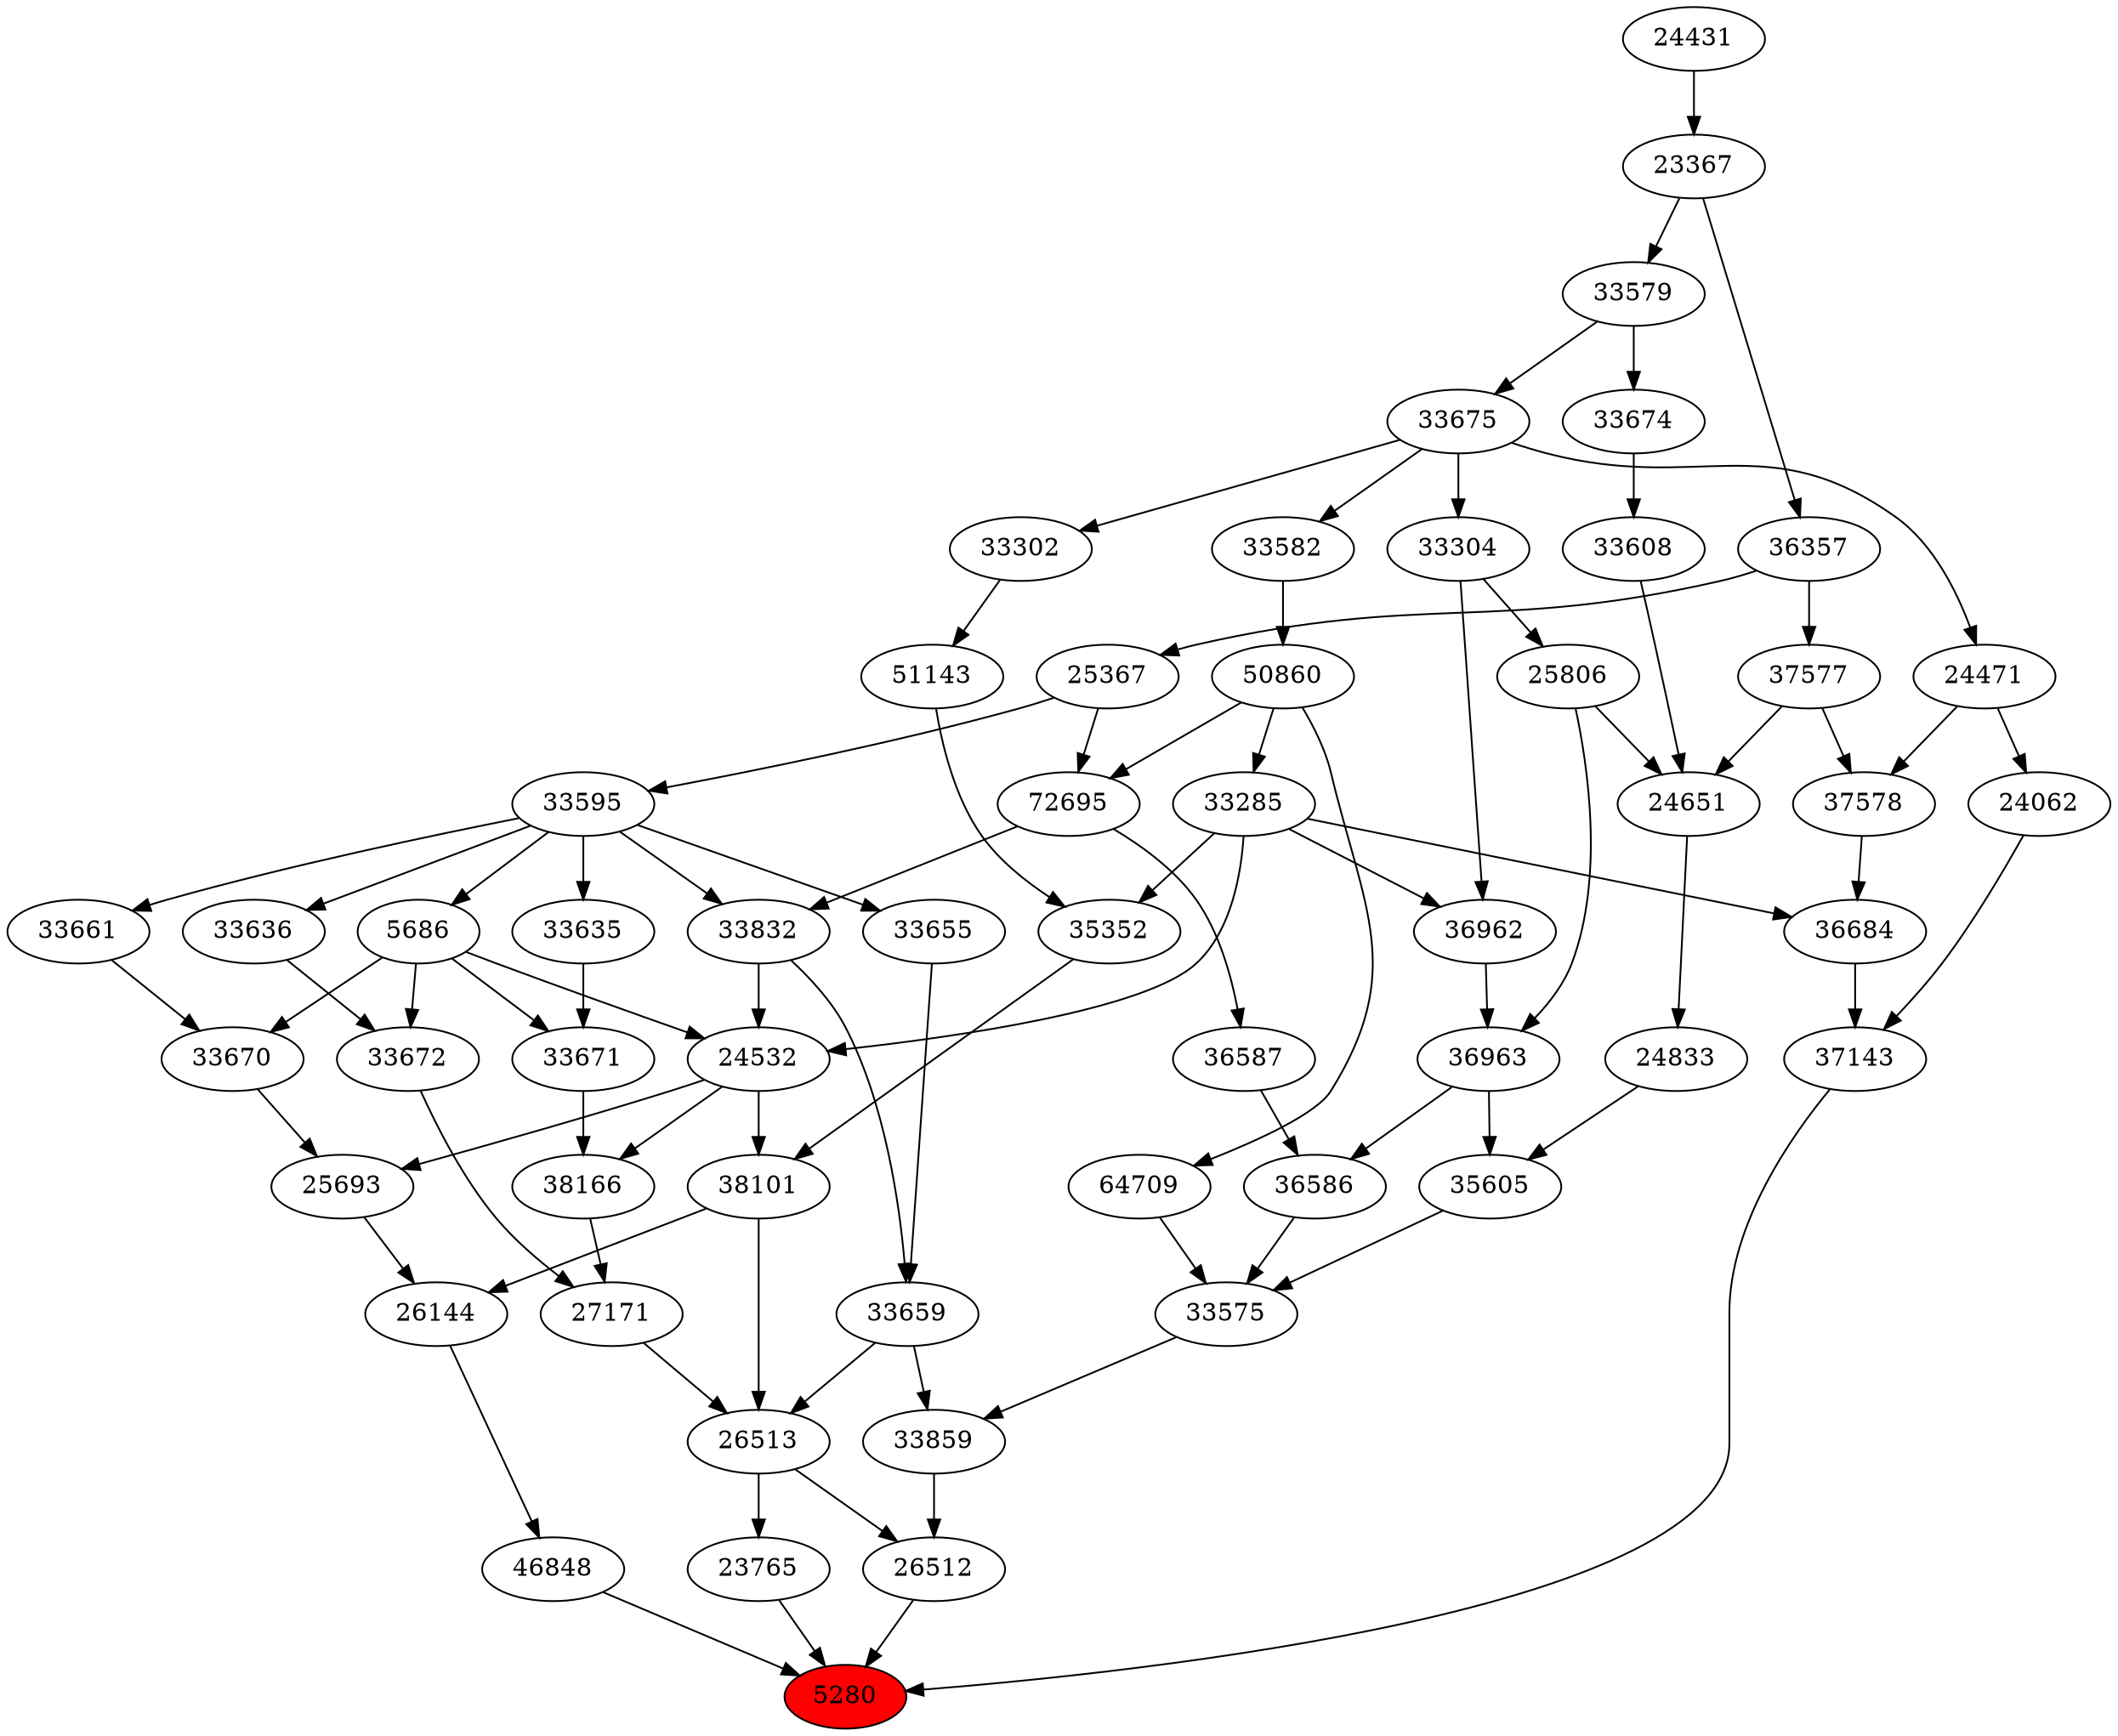 strict digraph{ 
5280 [label="5280" fillcolor=red style=filled]
26512 -> 5280
46848 -> 5280
37143 -> 5280
23765 -> 5280
26512 [label="26512"]
26513 -> 26512
33859 -> 26512
46848 [label="46848"]
26144 -> 46848
37143 [label="37143"]
36684 -> 37143
24062 -> 37143
23765 [label="23765"]
26513 -> 23765
26513 [label="26513"]
27171 -> 26513
38101 -> 26513
33659 -> 26513
33859 [label="33859"]
33575 -> 33859
33659 -> 33859
26144 [label="26144"]
38101 -> 26144
25693 -> 26144
36684 [label="36684"]
33285 -> 36684
37578 -> 36684
24062 [label="24062"]
24471 -> 24062
27171 [label="27171"]
33672 -> 27171
38166 -> 27171
38101 [label="38101"]
24532 -> 38101
35352 -> 38101
33659 [label="33659"]
33655 -> 33659
33832 -> 33659
33575 [label="33575"]
36586 -> 33575
35605 -> 33575
64709 -> 33575
25693 [label="25693"]
24532 -> 25693
33670 -> 25693
33285 [label="33285"]
50860 -> 33285
37578 [label="37578"]
24471 -> 37578
37577 -> 37578
24471 [label="24471"]
33675 -> 24471
33672 [label="33672"]
33636 -> 33672
5686 -> 33672
38166 [label="38166"]
24532 -> 38166
33671 -> 38166
24532 [label="24532"]
33285 -> 24532
5686 -> 24532
33832 -> 24532
35352 [label="35352"]
33285 -> 35352
51143 -> 35352
33655 [label="33655"]
33595 -> 33655
33832 [label="33832"]
72695 -> 33832
33595 -> 33832
36586 [label="36586"]
36587 -> 36586
36963 -> 36586
35605 [label="35605"]
24833 -> 35605
36963 -> 35605
64709 [label="64709"]
50860 -> 64709
33670 [label="33670"]
5686 -> 33670
33661 -> 33670
50860 [label="50860"]
33582 -> 50860
37577 [label="37577"]
36357 -> 37577
33675 [label="33675"]
33579 -> 33675
33636 [label="33636"]
33595 -> 33636
5686 [label="5686"]
33595 -> 5686
33671 [label="33671"]
5686 -> 33671
33635 -> 33671
51143 [label="51143"]
33302 -> 51143
33595 [label="33595"]
25367 -> 33595
72695 [label="72695"]
50860 -> 72695
25367 -> 72695
36587 [label="36587"]
72695 -> 36587
36963 [label="36963"]
36962 -> 36963
25806 -> 36963
24833 [label="24833"]
24651 -> 24833
33661 [label="33661"]
33595 -> 33661
33582 [label="33582"]
33675 -> 33582
36357 [label="36357"]
23367 -> 36357
33579 [label="33579"]
23367 -> 33579
33635 [label="33635"]
33595 -> 33635
33302 [label="33302"]
33675 -> 33302
25367 [label="25367"]
36357 -> 25367
36962 [label="36962"]
33285 -> 36962
33304 -> 36962
25806 [label="25806"]
33304 -> 25806
24651 [label="24651"]
25806 -> 24651
33608 -> 24651
37577 -> 24651
23367 [label="23367"]
24431 -> 23367
33304 [label="33304"]
33675 -> 33304
33608 [label="33608"]
33674 -> 33608
24431 [label="24431"]
33674 [label="33674"]
33579 -> 33674
}